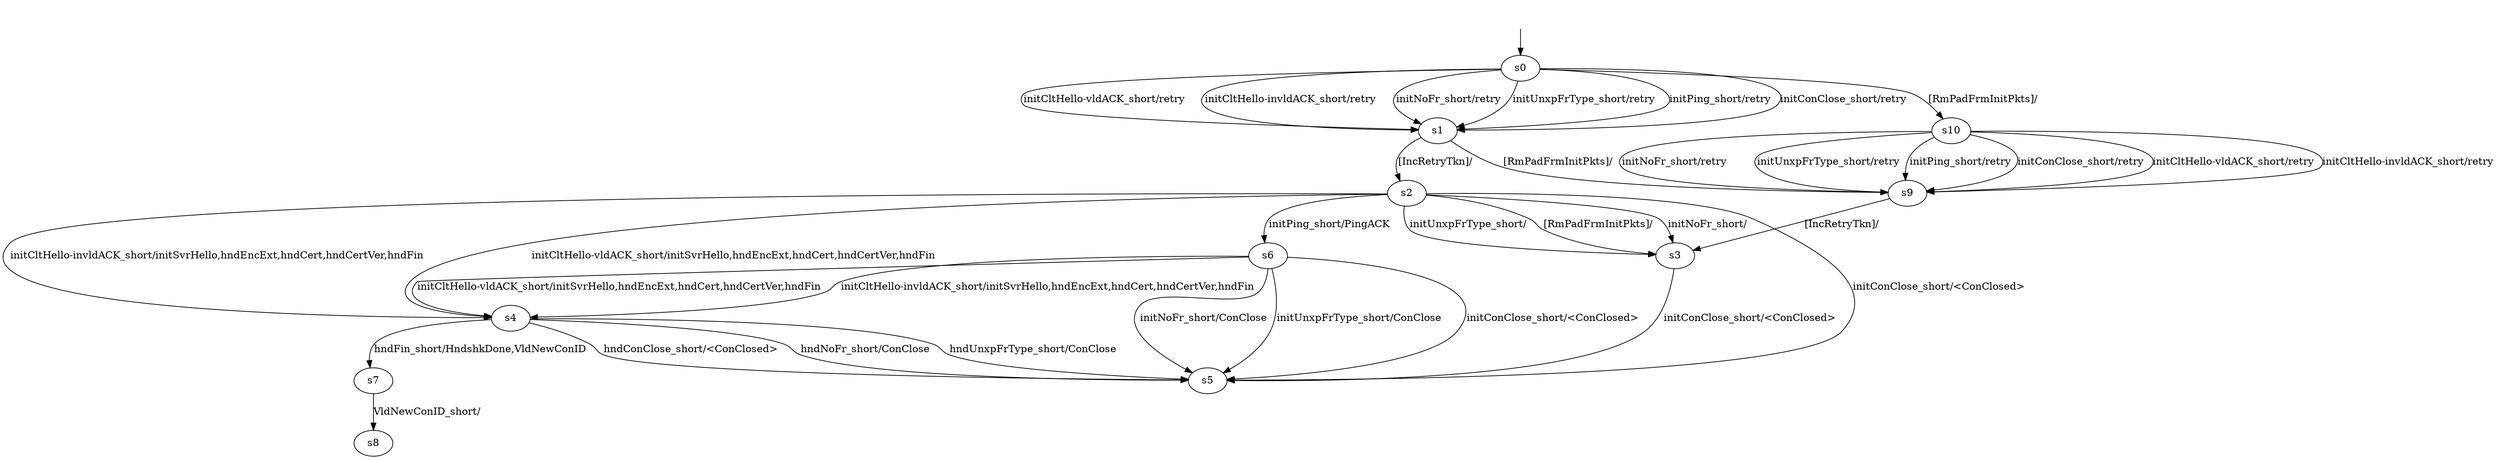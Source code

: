 digraph "../results/s2nModels/s2n-BWR-sCS-0/learnedModel" {
s0 [label=s0];
s1 [label=s1];
s2 [label=s2];
s3 [label=s3];
s4 [label=s4];
s5 [label=s5];
s6 [label=s6];
s7 [label=s7];
s8 [label=s8];
s9 [label=s9];
s10 [label=s10];
s0 -> s1  [label="initPing_short/retry "];
s0 -> s1  [label="initConClose_short/retry "];
s0 -> s1  [label="initCltHello-vldACK_short/retry "];
s0 -> s1  [label="initCltHello-invldACK_short/retry "];
s0 -> s1  [label="initNoFr_short/retry "];
s0 -> s1  [label="initUnxpFrType_short/retry "];
s0 -> s10  [label="[RmPadFrmInitPkts]/ "];
s1 -> s2  [label="[IncRetryTkn]/ "];
s1 -> s9  [label="[RmPadFrmInitPkts]/ "];
s2 -> s6  [label="initPing_short/PingACK "];
s2 -> s5  [label="initConClose_short/<ConClosed> "];
s2 -> s4  [label="initCltHello-vldACK_short/initSvrHello,hndEncExt,hndCert,hndCertVer,hndFin "];
s2 -> s4  [label="initCltHello-invldACK_short/initSvrHello,hndEncExt,hndCert,hndCertVer,hndFin "];
s2 -> s3  [label="initNoFr_short/ "];
s2 -> s3  [label="initUnxpFrType_short/ "];
s2 -> s3  [label="[RmPadFrmInitPkts]/ "];
s3 -> s5  [label="initConClose_short/<ConClosed> "];
s4 -> s7  [label="hndFin_short/HndshkDone,VldNewConID "];
s4 -> s5  [label="hndNoFr_short/ConClose "];
s4 -> s5  [label="hndUnxpFrType_short/ConClose "];
s4 -> s5  [label="hndConClose_short/<ConClosed> "];
s6 -> s5  [label="initConClose_short/<ConClosed> "];
s6 -> s4  [label="initCltHello-vldACK_short/initSvrHello,hndEncExt,hndCert,hndCertVer,hndFin "];
s6 -> s4  [label="initCltHello-invldACK_short/initSvrHello,hndEncExt,hndCert,hndCertVer,hndFin "];
s6 -> s5  [label="initNoFr_short/ConClose "];
s6 -> s5  [label="initUnxpFrType_short/ConClose "];
s7 -> s8  [label="VldNewConID_short/ "];
s9 -> s3  [label="[IncRetryTkn]/ "];
s10 -> s9  [label="initPing_short/retry "];
s10 -> s9  [label="initConClose_short/retry "];
s10 -> s9  [label="initCltHello-vldACK_short/retry "];
s10 -> s9  [label="initCltHello-invldACK_short/retry "];
s10 -> s9  [label="initNoFr_short/retry "];
s10 -> s9  [label="initUnxpFrType_short/retry "];
__start0 [label="", shape=none];
__start0 -> s0  [label=""];
}
